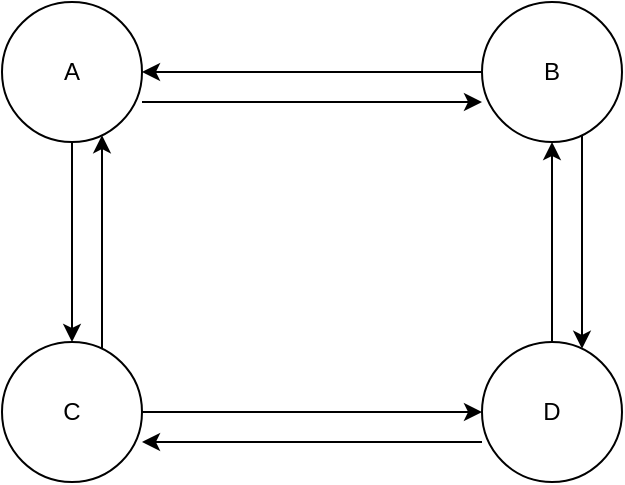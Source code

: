 <mxfile version="23.1.2" type="github">
  <diagram name="Page-1" id="TYKdmoBba-1prsIm5GqS">
    <mxGraphModel dx="986" dy="459" grid="1" gridSize="10" guides="1" tooltips="1" connect="1" arrows="1" fold="1" page="1" pageScale="1" pageWidth="827" pageHeight="1169" math="0" shadow="0">
      <root>
        <mxCell id="0" />
        <mxCell id="1" parent="0" />
        <mxCell id="ndCmLLHKWOW_XpBdOM1Z-7" style="edgeStyle=orthogonalEdgeStyle;rounded=0;orthogonalLoop=1;jettySize=auto;html=1;entryX=0;entryY=0.5;entryDx=0;entryDy=0;" edge="1" parent="1">
          <mxGeometry relative="1" as="geometry">
            <mxPoint x="260" y="190" as="sourcePoint" />
            <mxPoint x="430" y="190" as="targetPoint" />
          </mxGeometry>
        </mxCell>
        <mxCell id="ndCmLLHKWOW_XpBdOM1Z-20" value="" style="edgeStyle=orthogonalEdgeStyle;rounded=0;orthogonalLoop=1;jettySize=auto;html=1;" edge="1" parent="1" source="ndCmLLHKWOW_XpBdOM1Z-1" target="ndCmLLHKWOW_XpBdOM1Z-5">
          <mxGeometry relative="1" as="geometry" />
        </mxCell>
        <mxCell id="ndCmLLHKWOW_XpBdOM1Z-1" value="A" style="ellipse;whiteSpace=wrap;html=1;aspect=fixed;" vertex="1" parent="1">
          <mxGeometry x="190" y="140" width="70" height="70" as="geometry" />
        </mxCell>
        <mxCell id="ndCmLLHKWOW_XpBdOM1Z-8" value="" style="edgeStyle=orthogonalEdgeStyle;rounded=0;orthogonalLoop=1;jettySize=auto;html=1;" edge="1" parent="1" source="ndCmLLHKWOW_XpBdOM1Z-3" target="ndCmLLHKWOW_XpBdOM1Z-4">
          <mxGeometry relative="1" as="geometry">
            <Array as="points">
              <mxPoint x="480" y="250" />
              <mxPoint x="480" y="250" />
            </Array>
          </mxGeometry>
        </mxCell>
        <mxCell id="ndCmLLHKWOW_XpBdOM1Z-13" value="" style="edgeStyle=orthogonalEdgeStyle;rounded=0;orthogonalLoop=1;jettySize=auto;html=1;entryX=1;entryY=0.5;entryDx=0;entryDy=0;" edge="1" parent="1" source="ndCmLLHKWOW_XpBdOM1Z-3" target="ndCmLLHKWOW_XpBdOM1Z-1">
          <mxGeometry relative="1" as="geometry">
            <mxPoint x="350" y="175" as="targetPoint" />
          </mxGeometry>
        </mxCell>
        <mxCell id="ndCmLLHKWOW_XpBdOM1Z-3" value="B" style="ellipse;whiteSpace=wrap;html=1;aspect=fixed;" vertex="1" parent="1">
          <mxGeometry x="430" y="140" width="70" height="70" as="geometry" />
        </mxCell>
        <mxCell id="ndCmLLHKWOW_XpBdOM1Z-15" value="" style="edgeStyle=orthogonalEdgeStyle;rounded=0;orthogonalLoop=1;jettySize=auto;html=1;" edge="1" parent="1" source="ndCmLLHKWOW_XpBdOM1Z-4" target="ndCmLLHKWOW_XpBdOM1Z-3">
          <mxGeometry relative="1" as="geometry" />
        </mxCell>
        <mxCell id="ndCmLLHKWOW_XpBdOM1Z-17" value="" style="edgeStyle=orthogonalEdgeStyle;rounded=0;orthogonalLoop=1;jettySize=auto;html=1;entryX=1;entryY=0.5;entryDx=0;entryDy=0;" edge="1" parent="1">
          <mxGeometry relative="1" as="geometry">
            <mxPoint x="430" y="360" as="sourcePoint" />
            <mxPoint x="260" y="360" as="targetPoint" />
          </mxGeometry>
        </mxCell>
        <mxCell id="ndCmLLHKWOW_XpBdOM1Z-4" value="D" style="ellipse;whiteSpace=wrap;html=1;aspect=fixed;" vertex="1" parent="1">
          <mxGeometry x="430" y="310" width="70" height="70" as="geometry" />
        </mxCell>
        <mxCell id="ndCmLLHKWOW_XpBdOM1Z-11" value="" style="edgeStyle=orthogonalEdgeStyle;rounded=0;orthogonalLoop=1;jettySize=auto;html=1;" edge="1" parent="1" source="ndCmLLHKWOW_XpBdOM1Z-5" target="ndCmLLHKWOW_XpBdOM1Z-1">
          <mxGeometry relative="1" as="geometry">
            <Array as="points">
              <mxPoint x="240" y="250" />
              <mxPoint x="240" y="250" />
            </Array>
          </mxGeometry>
        </mxCell>
        <mxCell id="ndCmLLHKWOW_XpBdOM1Z-19" value="" style="edgeStyle=orthogonalEdgeStyle;rounded=0;orthogonalLoop=1;jettySize=auto;html=1;entryX=0;entryY=0.5;entryDx=0;entryDy=0;" edge="1" parent="1" source="ndCmLLHKWOW_XpBdOM1Z-5" target="ndCmLLHKWOW_XpBdOM1Z-4">
          <mxGeometry relative="1" as="geometry">
            <mxPoint x="335" y="345" as="targetPoint" />
          </mxGeometry>
        </mxCell>
        <mxCell id="ndCmLLHKWOW_XpBdOM1Z-5" value="C" style="ellipse;whiteSpace=wrap;html=1;aspect=fixed;" vertex="1" parent="1">
          <mxGeometry x="190" y="310" width="70" height="70" as="geometry" />
        </mxCell>
      </root>
    </mxGraphModel>
  </diagram>
</mxfile>
